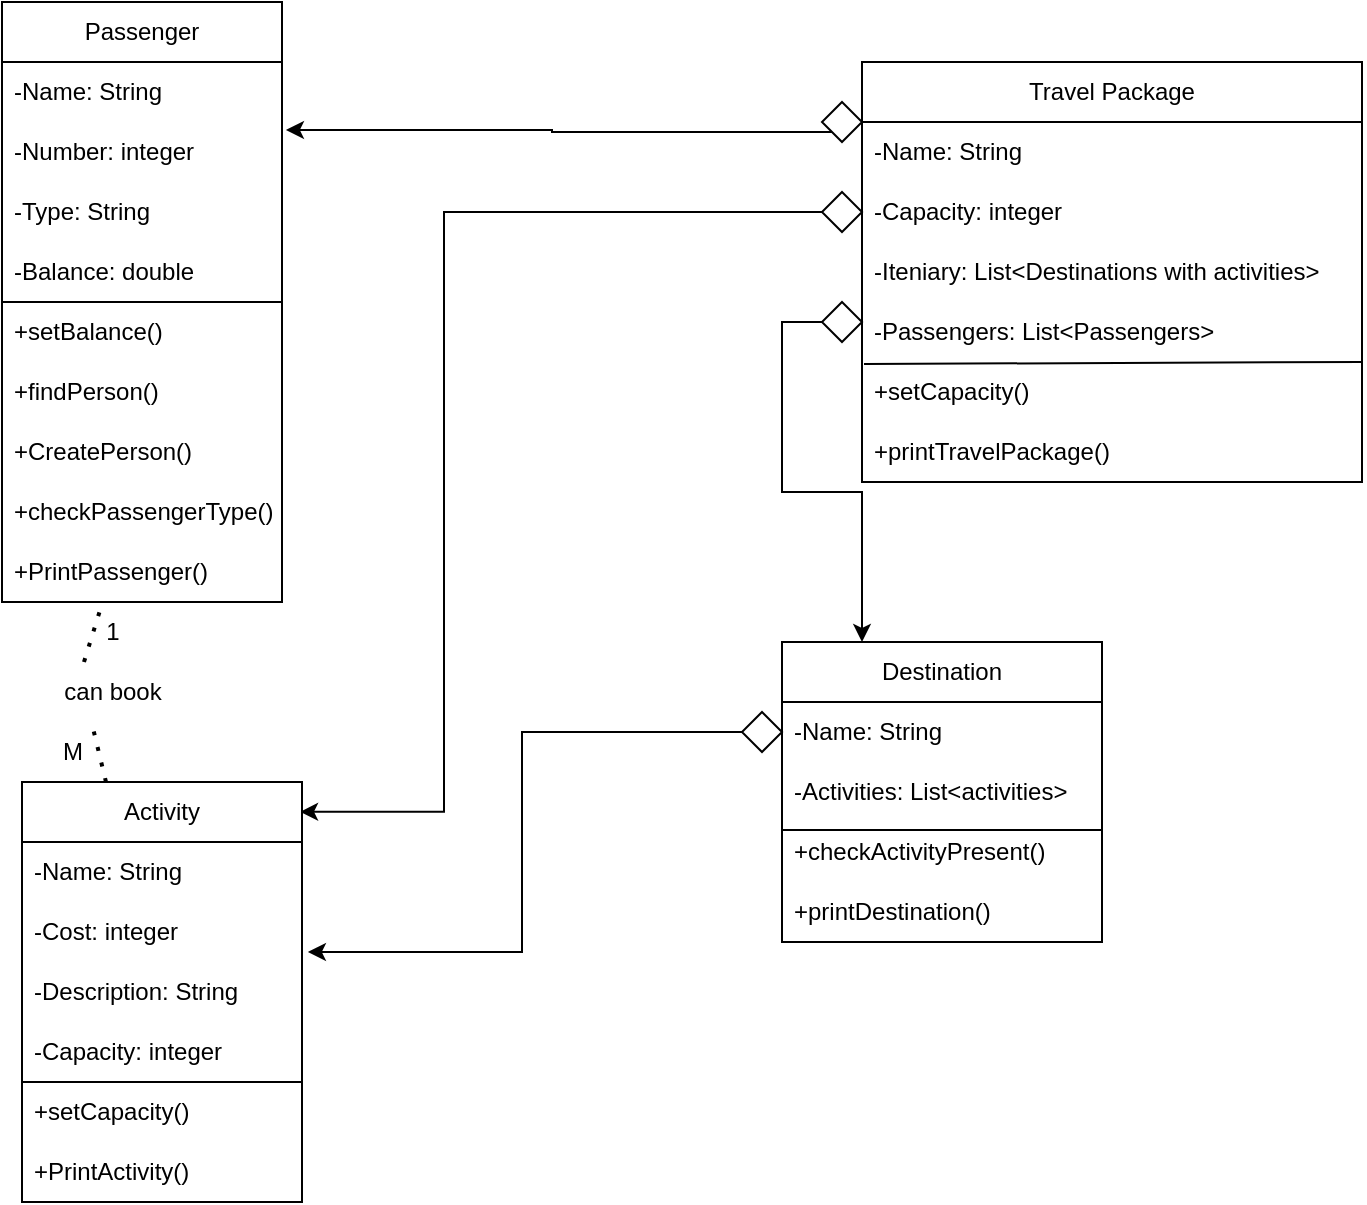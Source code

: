 <mxfile version="21.3.4" type="device">
  <diagram name="Page-1" id="vhrV0o6yQAJch62LAy8J">
    <mxGraphModel dx="880" dy="484" grid="1" gridSize="10" guides="1" tooltips="1" connect="1" arrows="1" fold="1" page="1" pageScale="1" pageWidth="827" pageHeight="1169" math="0" shadow="0">
      <root>
        <mxCell id="0" />
        <mxCell id="1" parent="0" />
        <mxCell id="rDzSCjBzYk-X5jDjzIjX-53" style="edgeStyle=orthogonalEdgeStyle;rounded=0;orthogonalLoop=1;jettySize=auto;html=1;exitX=0;exitY=1;exitDx=0;exitDy=0;entryX=1.014;entryY=0.133;entryDx=0;entryDy=0;entryPerimeter=0;" edge="1" parent="1" source="rDzSCjBzYk-X5jDjzIjX-23" target="rDzSCjBzYk-X5jDjzIjX-32">
          <mxGeometry relative="1" as="geometry" />
        </mxCell>
        <mxCell id="rDzSCjBzYk-X5jDjzIjX-23" value="" style="rhombus;whiteSpace=wrap;html=1;" vertex="1" parent="1">
          <mxGeometry x="520" y="110" width="20" height="20" as="geometry" />
        </mxCell>
        <mxCell id="rDzSCjBzYk-X5jDjzIjX-84" style="edgeStyle=orthogonalEdgeStyle;rounded=0;orthogonalLoop=1;jettySize=auto;html=1;exitX=0;exitY=0.5;exitDx=0;exitDy=0;entryX=0.993;entryY=0.071;entryDx=0;entryDy=0;entryPerimeter=0;" edge="1" parent="1" source="rDzSCjBzYk-X5jDjzIjX-25" target="rDzSCjBzYk-X5jDjzIjX-35">
          <mxGeometry relative="1" as="geometry">
            <mxPoint x="330" y="480" as="targetPoint" />
            <Array as="points">
              <mxPoint x="331" y="165" />
              <mxPoint x="331" y="465" />
            </Array>
          </mxGeometry>
        </mxCell>
        <mxCell id="rDzSCjBzYk-X5jDjzIjX-25" value="" style="rhombus;whiteSpace=wrap;html=1;" vertex="1" parent="1">
          <mxGeometry x="520" y="155" width="20" height="20" as="geometry" />
        </mxCell>
        <mxCell id="rDzSCjBzYk-X5jDjzIjX-55" style="edgeStyle=orthogonalEdgeStyle;rounded=0;orthogonalLoop=1;jettySize=auto;html=1;exitX=0;exitY=0.5;exitDx=0;exitDy=0;entryX=0.25;entryY=0;entryDx=0;entryDy=0;" edge="1" parent="1" source="rDzSCjBzYk-X5jDjzIjX-26" target="rDzSCjBzYk-X5jDjzIjX-45">
          <mxGeometry relative="1" as="geometry" />
        </mxCell>
        <mxCell id="rDzSCjBzYk-X5jDjzIjX-26" value="" style="rhombus;whiteSpace=wrap;html=1;" vertex="1" parent="1">
          <mxGeometry x="520" y="210" width="20" height="20" as="geometry" />
        </mxCell>
        <mxCell id="rDzSCjBzYk-X5jDjzIjX-30" value="Passenger" style="swimlane;fontStyle=0;childLayout=stackLayout;horizontal=1;startSize=30;horizontalStack=0;resizeParent=1;resizeParentMax=0;resizeLast=0;collapsible=1;marginBottom=0;whiteSpace=wrap;html=1;" vertex="1" parent="1">
          <mxGeometry x="110" y="60" width="140" height="300" as="geometry" />
        </mxCell>
        <mxCell id="rDzSCjBzYk-X5jDjzIjX-31" value="-Name: String" style="text;strokeColor=none;fillColor=none;align=left;verticalAlign=middle;spacingLeft=4;spacingRight=4;overflow=hidden;points=[[0,0.5],[1,0.5]];portConstraint=eastwest;rotatable=0;whiteSpace=wrap;html=1;" vertex="1" parent="rDzSCjBzYk-X5jDjzIjX-30">
          <mxGeometry y="30" width="140" height="30" as="geometry" />
        </mxCell>
        <mxCell id="rDzSCjBzYk-X5jDjzIjX-32" value="-Number: integer" style="text;strokeColor=none;fillColor=none;align=left;verticalAlign=middle;spacingLeft=4;spacingRight=4;overflow=hidden;points=[[0,0.5],[1,0.5]];portConstraint=eastwest;rotatable=0;whiteSpace=wrap;html=1;" vertex="1" parent="rDzSCjBzYk-X5jDjzIjX-30">
          <mxGeometry y="60" width="140" height="30" as="geometry" />
        </mxCell>
        <mxCell id="rDzSCjBzYk-X5jDjzIjX-33" value="-Type: String" style="text;strokeColor=none;fillColor=none;align=left;verticalAlign=middle;spacingLeft=4;spacingRight=4;overflow=hidden;points=[[0,0.5],[1,0.5]];portConstraint=eastwest;rotatable=0;whiteSpace=wrap;html=1;" vertex="1" parent="rDzSCjBzYk-X5jDjzIjX-30">
          <mxGeometry y="90" width="140" height="30" as="geometry" />
        </mxCell>
        <mxCell id="rDzSCjBzYk-X5jDjzIjX-34" value="-Balance: double" style="text;strokeColor=none;fillColor=none;align=left;verticalAlign=middle;spacingLeft=4;spacingRight=4;overflow=hidden;points=[[0,0.5],[1,0.5]];portConstraint=eastwest;rotatable=0;whiteSpace=wrap;html=1;" vertex="1" parent="rDzSCjBzYk-X5jDjzIjX-30">
          <mxGeometry y="120" width="140" height="30" as="geometry" />
        </mxCell>
        <mxCell id="rDzSCjBzYk-X5jDjzIjX-64" value="+setBalance()" style="text;strokeColor=none;fillColor=none;align=left;verticalAlign=middle;spacingLeft=4;spacingRight=4;overflow=hidden;points=[[0,0.5],[1,0.5]];portConstraint=eastwest;rotatable=0;whiteSpace=wrap;html=1;" vertex="1" parent="rDzSCjBzYk-X5jDjzIjX-30">
          <mxGeometry y="150" width="140" height="30" as="geometry" />
        </mxCell>
        <mxCell id="rDzSCjBzYk-X5jDjzIjX-65" value="+findPerson()" style="text;strokeColor=none;fillColor=none;align=left;verticalAlign=middle;spacingLeft=4;spacingRight=4;overflow=hidden;points=[[0,0.5],[1,0.5]];portConstraint=eastwest;rotatable=0;whiteSpace=wrap;html=1;" vertex="1" parent="rDzSCjBzYk-X5jDjzIjX-30">
          <mxGeometry y="180" width="140" height="30" as="geometry" />
        </mxCell>
        <mxCell id="rDzSCjBzYk-X5jDjzIjX-66" value="+CreatePerson()" style="text;strokeColor=none;fillColor=none;align=left;verticalAlign=middle;spacingLeft=4;spacingRight=4;overflow=hidden;points=[[0,0.5],[1,0.5]];portConstraint=eastwest;rotatable=0;whiteSpace=wrap;html=1;" vertex="1" parent="rDzSCjBzYk-X5jDjzIjX-30">
          <mxGeometry y="210" width="140" height="30" as="geometry" />
        </mxCell>
        <mxCell id="rDzSCjBzYk-X5jDjzIjX-67" value="+checkPassengerType()" style="text;strokeColor=none;fillColor=none;align=left;verticalAlign=middle;spacingLeft=4;spacingRight=4;overflow=hidden;points=[[0,0.5],[1,0.5]];portConstraint=eastwest;rotatable=0;whiteSpace=wrap;html=1;" vertex="1" parent="rDzSCjBzYk-X5jDjzIjX-30">
          <mxGeometry y="240" width="140" height="30" as="geometry" />
        </mxCell>
        <mxCell id="rDzSCjBzYk-X5jDjzIjX-82" value="+PrintPassenger()" style="text;strokeColor=none;fillColor=none;align=left;verticalAlign=middle;spacingLeft=4;spacingRight=4;overflow=hidden;points=[[0,0.5],[1,0.5]];portConstraint=eastwest;rotatable=0;whiteSpace=wrap;html=1;" vertex="1" parent="rDzSCjBzYk-X5jDjzIjX-30">
          <mxGeometry y="270" width="140" height="30" as="geometry" />
        </mxCell>
        <mxCell id="rDzSCjBzYk-X5jDjzIjX-68" value="" style="endArrow=none;html=1;rounded=0;exitX=0;exitY=0;exitDx=0;exitDy=0;exitPerimeter=0;" edge="1" parent="rDzSCjBzYk-X5jDjzIjX-30" source="rDzSCjBzYk-X5jDjzIjX-64">
          <mxGeometry width="50" height="50" relative="1" as="geometry">
            <mxPoint x="310" y="250" as="sourcePoint" />
            <mxPoint x="140" y="150" as="targetPoint" />
          </mxGeometry>
        </mxCell>
        <mxCell id="rDzSCjBzYk-X5jDjzIjX-35" value="Activity" style="swimlane;fontStyle=0;childLayout=stackLayout;horizontal=1;startSize=30;horizontalStack=0;resizeParent=1;resizeParentMax=0;resizeLast=0;collapsible=1;marginBottom=0;whiteSpace=wrap;html=1;" vertex="1" parent="1">
          <mxGeometry x="120" y="450" width="140" height="210" as="geometry" />
        </mxCell>
        <mxCell id="rDzSCjBzYk-X5jDjzIjX-36" value="-Name: String" style="text;strokeColor=none;fillColor=none;align=left;verticalAlign=middle;spacingLeft=4;spacingRight=4;overflow=hidden;points=[[0,0.5],[1,0.5]];portConstraint=eastwest;rotatable=0;whiteSpace=wrap;html=1;" vertex="1" parent="rDzSCjBzYk-X5jDjzIjX-35">
          <mxGeometry y="30" width="140" height="30" as="geometry" />
        </mxCell>
        <mxCell id="rDzSCjBzYk-X5jDjzIjX-37" value="-Cost: integer" style="text;strokeColor=none;fillColor=none;align=left;verticalAlign=middle;spacingLeft=4;spacingRight=4;overflow=hidden;points=[[0,0.5],[1,0.5]];portConstraint=eastwest;rotatable=0;whiteSpace=wrap;html=1;" vertex="1" parent="rDzSCjBzYk-X5jDjzIjX-35">
          <mxGeometry y="60" width="140" height="30" as="geometry" />
        </mxCell>
        <mxCell id="rDzSCjBzYk-X5jDjzIjX-38" value="-Description: String" style="text;strokeColor=none;fillColor=none;align=left;verticalAlign=middle;spacingLeft=4;spacingRight=4;overflow=hidden;points=[[0,0.5],[1,0.5]];portConstraint=eastwest;rotatable=0;whiteSpace=wrap;html=1;" vertex="1" parent="rDzSCjBzYk-X5jDjzIjX-35">
          <mxGeometry y="90" width="140" height="30" as="geometry" />
        </mxCell>
        <mxCell id="rDzSCjBzYk-X5jDjzIjX-39" value="-Capacity: integer" style="text;strokeColor=none;fillColor=none;align=left;verticalAlign=middle;spacingLeft=4;spacingRight=4;overflow=hidden;points=[[0,0.5],[1,0.5]];portConstraint=eastwest;rotatable=0;whiteSpace=wrap;html=1;" vertex="1" parent="rDzSCjBzYk-X5jDjzIjX-35">
          <mxGeometry y="120" width="140" height="30" as="geometry" />
        </mxCell>
        <mxCell id="rDzSCjBzYk-X5jDjzIjX-78" value="" style="endArrow=none;html=1;rounded=0;exitX=0;exitY=0;exitDx=0;exitDy=0;exitPerimeter=0;" edge="1" parent="rDzSCjBzYk-X5jDjzIjX-35">
          <mxGeometry width="50" height="50" relative="1" as="geometry">
            <mxPoint y="150" as="sourcePoint" />
            <mxPoint x="140" y="150" as="targetPoint" />
          </mxGeometry>
        </mxCell>
        <mxCell id="rDzSCjBzYk-X5jDjzIjX-80" value="+setCapacity()" style="text;strokeColor=none;fillColor=none;align=left;verticalAlign=middle;spacingLeft=4;spacingRight=4;overflow=hidden;points=[[0,0.5],[1,0.5]];portConstraint=eastwest;rotatable=0;whiteSpace=wrap;html=1;" vertex="1" parent="rDzSCjBzYk-X5jDjzIjX-35">
          <mxGeometry y="150" width="140" height="30" as="geometry" />
        </mxCell>
        <mxCell id="rDzSCjBzYk-X5jDjzIjX-81" value="+PrintActivity()" style="text;strokeColor=none;fillColor=none;align=left;verticalAlign=middle;spacingLeft=4;spacingRight=4;overflow=hidden;points=[[0,0.5],[1,0.5]];portConstraint=eastwest;rotatable=0;whiteSpace=wrap;html=1;" vertex="1" parent="rDzSCjBzYk-X5jDjzIjX-35">
          <mxGeometry y="180" width="140" height="30" as="geometry" />
        </mxCell>
        <mxCell id="rDzSCjBzYk-X5jDjzIjX-40" value="Travel Package" style="swimlane;fontStyle=0;childLayout=stackLayout;horizontal=1;startSize=30;horizontalStack=0;resizeParent=1;resizeParentMax=0;resizeLast=0;collapsible=1;marginBottom=0;whiteSpace=wrap;html=1;" vertex="1" parent="1">
          <mxGeometry x="540" y="90" width="250" height="210" as="geometry" />
        </mxCell>
        <mxCell id="rDzSCjBzYk-X5jDjzIjX-41" value="-Name: String&lt;span style=&quot;white-space: pre;&quot;&gt;	&lt;span style=&quot;white-space: pre;&quot;&gt;	&lt;/span&gt;&lt;/span&gt;" style="text;strokeColor=none;fillColor=none;align=left;verticalAlign=middle;spacingLeft=4;spacingRight=4;overflow=hidden;points=[[0,0.5],[1,0.5]];portConstraint=eastwest;rotatable=0;whiteSpace=wrap;html=1;" vertex="1" parent="rDzSCjBzYk-X5jDjzIjX-40">
          <mxGeometry y="30" width="250" height="30" as="geometry" />
        </mxCell>
        <mxCell id="rDzSCjBzYk-X5jDjzIjX-42" value="-Capacity: integer" style="text;strokeColor=none;fillColor=none;align=left;verticalAlign=middle;spacingLeft=4;spacingRight=4;overflow=hidden;points=[[0,0.5],[1,0.5]];portConstraint=eastwest;rotatable=0;whiteSpace=wrap;html=1;" vertex="1" parent="rDzSCjBzYk-X5jDjzIjX-40">
          <mxGeometry y="60" width="250" height="30" as="geometry" />
        </mxCell>
        <mxCell id="rDzSCjBzYk-X5jDjzIjX-43" value="-Iteniary: List&amp;lt;Destinations with activities&amp;gt;" style="text;strokeColor=none;fillColor=none;align=left;verticalAlign=middle;spacingLeft=4;spacingRight=4;overflow=hidden;points=[[0,0.5],[1,0.5]];portConstraint=eastwest;rotatable=0;whiteSpace=wrap;html=1;" vertex="1" parent="rDzSCjBzYk-X5jDjzIjX-40">
          <mxGeometry y="90" width="250" height="30" as="geometry" />
        </mxCell>
        <mxCell id="rDzSCjBzYk-X5jDjzIjX-72" value="" style="endArrow=none;html=1;rounded=0;exitX=0.004;exitY=0.033;exitDx=0;exitDy=0;exitPerimeter=0;entryX=1;entryY=0;entryDx=0;entryDy=0;entryPerimeter=0;" edge="1" parent="rDzSCjBzYk-X5jDjzIjX-40" source="rDzSCjBzYk-X5jDjzIjX-44" target="rDzSCjBzYk-X5jDjzIjX-44">
          <mxGeometry width="50" height="50" relative="1" as="geometry">
            <mxPoint x="20" y="120" as="sourcePoint" />
            <mxPoint x="160" y="120" as="targetPoint" />
          </mxGeometry>
        </mxCell>
        <mxCell id="rDzSCjBzYk-X5jDjzIjX-69" value="-Passengers: List&amp;lt;Passengers&amp;gt;" style="text;strokeColor=none;fillColor=none;align=left;verticalAlign=middle;spacingLeft=4;spacingRight=4;overflow=hidden;points=[[0,0.5],[1,0.5]];portConstraint=eastwest;rotatable=0;whiteSpace=wrap;html=1;" vertex="1" parent="rDzSCjBzYk-X5jDjzIjX-40">
          <mxGeometry y="120" width="250" height="30" as="geometry" />
        </mxCell>
        <mxCell id="rDzSCjBzYk-X5jDjzIjX-44" value="+setCapacity()" style="text;strokeColor=none;fillColor=none;align=left;verticalAlign=middle;spacingLeft=4;spacingRight=4;overflow=hidden;points=[[0,0.5],[1,0.5]];portConstraint=eastwest;rotatable=0;whiteSpace=wrap;html=1;" vertex="1" parent="rDzSCjBzYk-X5jDjzIjX-40">
          <mxGeometry y="150" width="250" height="30" as="geometry" />
        </mxCell>
        <mxCell id="rDzSCjBzYk-X5jDjzIjX-85" value="+printTravelPackage()" style="text;strokeColor=none;fillColor=none;align=left;verticalAlign=middle;spacingLeft=4;spacingRight=4;overflow=hidden;points=[[0,0.5],[1,0.5]];portConstraint=eastwest;rotatable=0;whiteSpace=wrap;html=1;" vertex="1" parent="rDzSCjBzYk-X5jDjzIjX-40">
          <mxGeometry y="180" width="250" height="30" as="geometry" />
        </mxCell>
        <mxCell id="rDzSCjBzYk-X5jDjzIjX-45" value="Destination" style="swimlane;fontStyle=0;childLayout=stackLayout;horizontal=1;startSize=30;horizontalStack=0;resizeParent=1;resizeParentMax=0;resizeLast=0;collapsible=1;marginBottom=0;whiteSpace=wrap;html=1;" vertex="1" parent="1">
          <mxGeometry x="500" y="380" width="160" height="150" as="geometry" />
        </mxCell>
        <mxCell id="rDzSCjBzYk-X5jDjzIjX-46" value="-Name: String" style="text;strokeColor=none;fillColor=none;align=left;verticalAlign=middle;spacingLeft=4;spacingRight=4;overflow=hidden;points=[[0,0.5],[1,0.5]];portConstraint=eastwest;rotatable=0;whiteSpace=wrap;html=1;" vertex="1" parent="rDzSCjBzYk-X5jDjzIjX-45">
          <mxGeometry y="30" width="160" height="30" as="geometry" />
        </mxCell>
        <mxCell id="rDzSCjBzYk-X5jDjzIjX-47" value="-Activities: List&amp;lt;activities&amp;gt;" style="text;strokeColor=none;fillColor=none;align=left;verticalAlign=middle;spacingLeft=4;spacingRight=4;overflow=hidden;points=[[0,0.5],[1,0.5]];portConstraint=eastwest;rotatable=0;whiteSpace=wrap;html=1;" vertex="1" parent="rDzSCjBzYk-X5jDjzIjX-45">
          <mxGeometry y="60" width="160" height="30" as="geometry" />
        </mxCell>
        <mxCell id="rDzSCjBzYk-X5jDjzIjX-73" value="+checkActivityPresent()" style="text;strokeColor=none;fillColor=none;align=left;verticalAlign=middle;spacingLeft=4;spacingRight=4;overflow=hidden;points=[[0,0.5],[1,0.5]];portConstraint=eastwest;rotatable=0;whiteSpace=wrap;html=1;" vertex="1" parent="rDzSCjBzYk-X5jDjzIjX-45">
          <mxGeometry y="90" width="160" height="30" as="geometry" />
        </mxCell>
        <mxCell id="rDzSCjBzYk-X5jDjzIjX-86" value="+printDestination()" style="text;strokeColor=none;fillColor=none;align=left;verticalAlign=middle;spacingLeft=4;spacingRight=4;overflow=hidden;points=[[0,0.5],[1,0.5]];portConstraint=eastwest;rotatable=0;whiteSpace=wrap;html=1;" vertex="1" parent="rDzSCjBzYk-X5jDjzIjX-45">
          <mxGeometry y="120" width="160" height="30" as="geometry" />
        </mxCell>
        <mxCell id="rDzSCjBzYk-X5jDjzIjX-88" value="" style="endArrow=none;html=1;rounded=0;exitX=0;exitY=0.133;exitDx=0;exitDy=0;exitPerimeter=0;" edge="1" parent="rDzSCjBzYk-X5jDjzIjX-45" source="rDzSCjBzYk-X5jDjzIjX-73">
          <mxGeometry width="50" height="50" relative="1" as="geometry">
            <mxPoint x="-80" y="30" as="sourcePoint" />
            <mxPoint x="160" y="94" as="targetPoint" />
          </mxGeometry>
        </mxCell>
        <mxCell id="rDzSCjBzYk-X5jDjzIjX-52" style="edgeStyle=orthogonalEdgeStyle;rounded=0;orthogonalLoop=1;jettySize=auto;html=1;exitX=0;exitY=0.5;exitDx=0;exitDy=0;entryX=1.021;entryY=-0.167;entryDx=0;entryDy=0;entryPerimeter=0;" edge="1" parent="1" source="rDzSCjBzYk-X5jDjzIjX-51" target="rDzSCjBzYk-X5jDjzIjX-38">
          <mxGeometry relative="1" as="geometry" />
        </mxCell>
        <mxCell id="rDzSCjBzYk-X5jDjzIjX-51" value="" style="rhombus;whiteSpace=wrap;html=1;" vertex="1" parent="1">
          <mxGeometry x="480" y="415" width="20" height="20" as="geometry" />
        </mxCell>
        <mxCell id="rDzSCjBzYk-X5jDjzIjX-58" value="" style="endArrow=none;dashed=1;html=1;dashPattern=1 3;strokeWidth=2;rounded=0;exitX=0.3;exitY=0;exitDx=0;exitDy=0;exitPerimeter=0;entryX=0.357;entryY=1.033;entryDx=0;entryDy=0;entryPerimeter=0;" edge="1" parent="1" source="rDzSCjBzYk-X5jDjzIjX-62" target="rDzSCjBzYk-X5jDjzIjX-82">
          <mxGeometry width="50" height="50" relative="1" as="geometry">
            <mxPoint x="270" y="270" as="sourcePoint" />
            <mxPoint x="162" y="380" as="targetPoint" />
          </mxGeometry>
        </mxCell>
        <mxCell id="rDzSCjBzYk-X5jDjzIjX-60" value="1" style="text;html=1;align=center;verticalAlign=middle;resizable=0;points=[];autosize=1;strokeColor=none;fillColor=none;" vertex="1" parent="1">
          <mxGeometry x="150" y="360" width="30" height="30" as="geometry" />
        </mxCell>
        <mxCell id="rDzSCjBzYk-X5jDjzIjX-61" value="M" style="text;html=1;align=center;verticalAlign=middle;resizable=0;points=[];autosize=1;strokeColor=none;fillColor=none;" vertex="1" parent="1">
          <mxGeometry x="130" y="420" width="30" height="30" as="geometry" />
        </mxCell>
        <mxCell id="rDzSCjBzYk-X5jDjzIjX-83" value="" style="endArrow=none;dashed=1;html=1;dashPattern=1 3;strokeWidth=2;rounded=0;exitX=0.3;exitY=0;exitDx=0;exitDy=0;exitPerimeter=0;entryX=0.357;entryY=1.033;entryDx=0;entryDy=0;entryPerimeter=0;" edge="1" parent="1" source="rDzSCjBzYk-X5jDjzIjX-35" target="rDzSCjBzYk-X5jDjzIjX-62">
          <mxGeometry width="50" height="50" relative="1" as="geometry">
            <mxPoint x="162" y="450" as="sourcePoint" />
            <mxPoint x="160" y="361" as="targetPoint" />
          </mxGeometry>
        </mxCell>
        <mxCell id="rDzSCjBzYk-X5jDjzIjX-62" value="can book&lt;br&gt;" style="text;html=1;align=center;verticalAlign=middle;resizable=0;points=[];autosize=1;strokeColor=none;fillColor=none;" vertex="1" parent="1">
          <mxGeometry x="130" y="390" width="70" height="30" as="geometry" />
        </mxCell>
      </root>
    </mxGraphModel>
  </diagram>
</mxfile>
